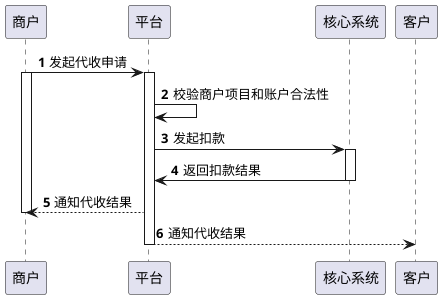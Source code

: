 @startuml
'https://plantuml.com/sequence-diagram

autonumber
商户 -> 平台: 发起代收申请
activate 商户
activate 平台
平台 -> 平台: 校验商户项目和账户合法性
平台 -> 核心系统: 发起扣款
activate 核心系统
核心系统 -> 平台: 返回扣款结果
deactivate 核心系统
平台 --> 商户: 通知代收结果
deactivate 商户
平台 --> 客户: 通知代收结果
deactivate 平台
@enduml